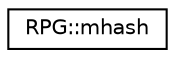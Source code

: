 digraph "Graphical Class Hierarchy"
{
 // LATEX_PDF_SIZE
  edge [fontname="Helvetica",fontsize="10",labelfontname="Helvetica",labelfontsize="10"];
  node [fontname="Helvetica",fontsize="10",shape=record];
  rankdir="LR";
  Node0 [label="RPG::mhash",height=0.2,width=0.4,color="black", fillcolor="white", style="filled",URL="$structRPG_1_1mhash.html",tooltip=" "];
}
